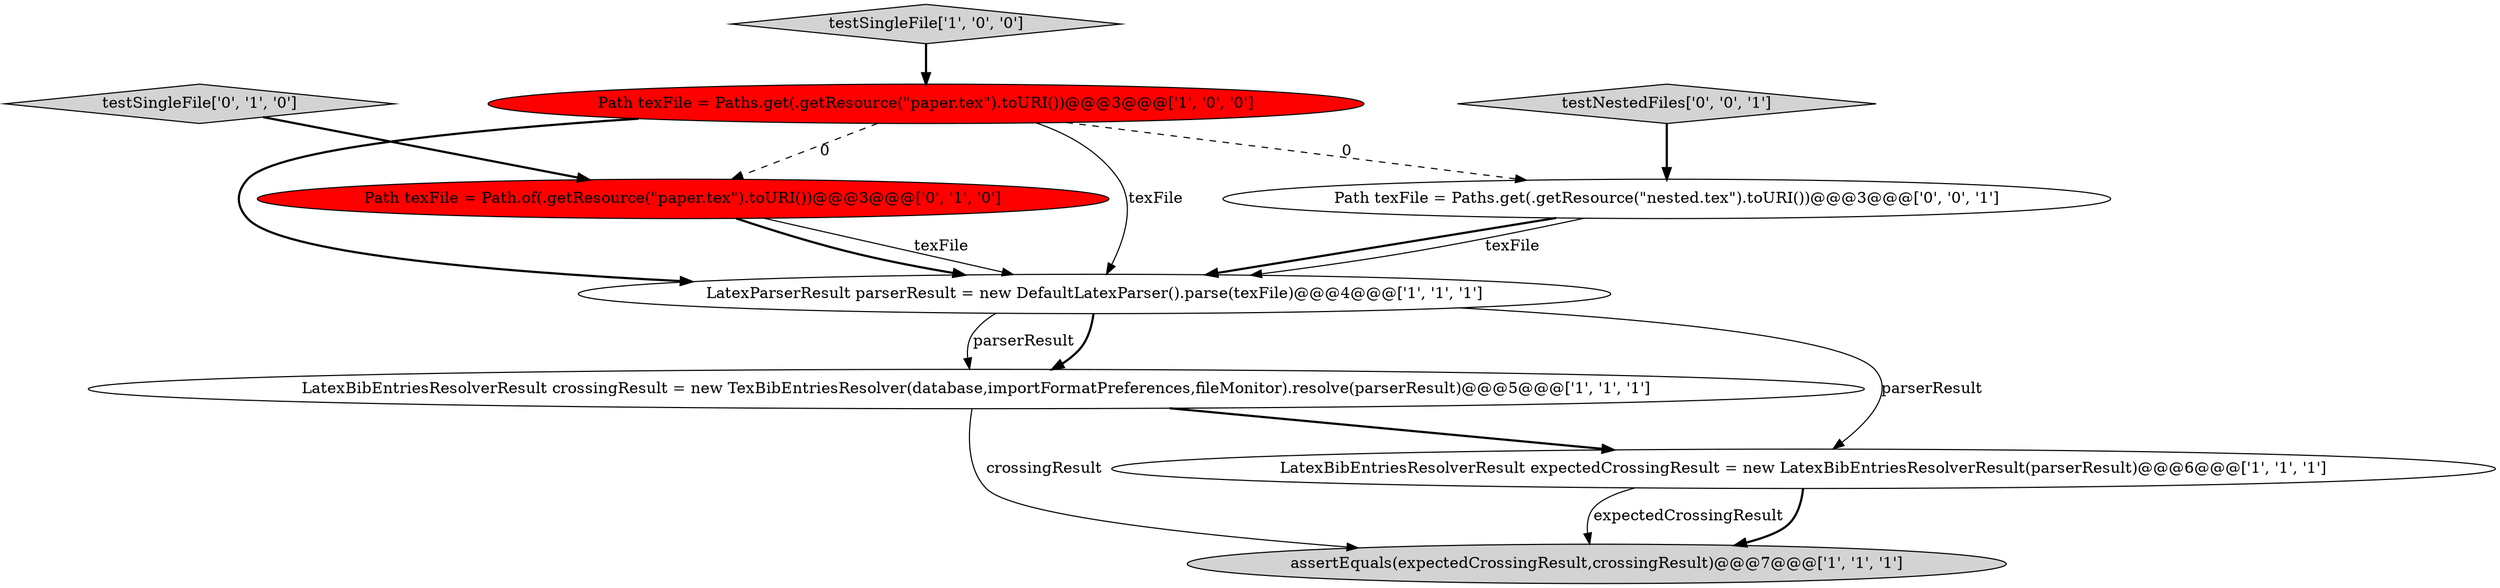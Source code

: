 digraph {
6 [style = filled, label = "testSingleFile['0', '1', '0']", fillcolor = lightgray, shape = diamond image = "AAA0AAABBB2BBB"];
2 [style = filled, label = "LatexBibEntriesResolverResult crossingResult = new TexBibEntriesResolver(database,importFormatPreferences,fileMonitor).resolve(parserResult)@@@5@@@['1', '1', '1']", fillcolor = white, shape = ellipse image = "AAA0AAABBB1BBB"];
1 [style = filled, label = "LatexBibEntriesResolverResult expectedCrossingResult = new LatexBibEntriesResolverResult(parserResult)@@@6@@@['1', '1', '1']", fillcolor = white, shape = ellipse image = "AAA0AAABBB1BBB"];
5 [style = filled, label = "LatexParserResult parserResult = new DefaultLatexParser().parse(texFile)@@@4@@@['1', '1', '1']", fillcolor = white, shape = ellipse image = "AAA0AAABBB1BBB"];
4 [style = filled, label = "Path texFile = Paths.get(.getResource(\"paper.tex\").toURI())@@@3@@@['1', '0', '0']", fillcolor = red, shape = ellipse image = "AAA1AAABBB1BBB"];
3 [style = filled, label = "assertEquals(expectedCrossingResult,crossingResult)@@@7@@@['1', '1', '1']", fillcolor = lightgray, shape = ellipse image = "AAA0AAABBB1BBB"];
7 [style = filled, label = "Path texFile = Path.of(.getResource(\"paper.tex\").toURI())@@@3@@@['0', '1', '0']", fillcolor = red, shape = ellipse image = "AAA1AAABBB2BBB"];
0 [style = filled, label = "testSingleFile['1', '0', '0']", fillcolor = lightgray, shape = diamond image = "AAA0AAABBB1BBB"];
8 [style = filled, label = "testNestedFiles['0', '0', '1']", fillcolor = lightgray, shape = diamond image = "AAA0AAABBB3BBB"];
9 [style = filled, label = "Path texFile = Paths.get(.getResource(\"nested.tex\").toURI())@@@3@@@['0', '0', '1']", fillcolor = white, shape = ellipse image = "AAA0AAABBB3BBB"];
1->3 [style = bold, label=""];
7->5 [style = solid, label="texFile"];
9->5 [style = bold, label=""];
4->9 [style = dashed, label="0"];
5->2 [style = bold, label=""];
7->5 [style = bold, label=""];
5->2 [style = solid, label="parserResult"];
1->3 [style = solid, label="expectedCrossingResult"];
6->7 [style = bold, label=""];
0->4 [style = bold, label=""];
4->7 [style = dashed, label="0"];
5->1 [style = solid, label="parserResult"];
4->5 [style = bold, label=""];
4->5 [style = solid, label="texFile"];
2->1 [style = bold, label=""];
2->3 [style = solid, label="crossingResult"];
8->9 [style = bold, label=""];
9->5 [style = solid, label="texFile"];
}
